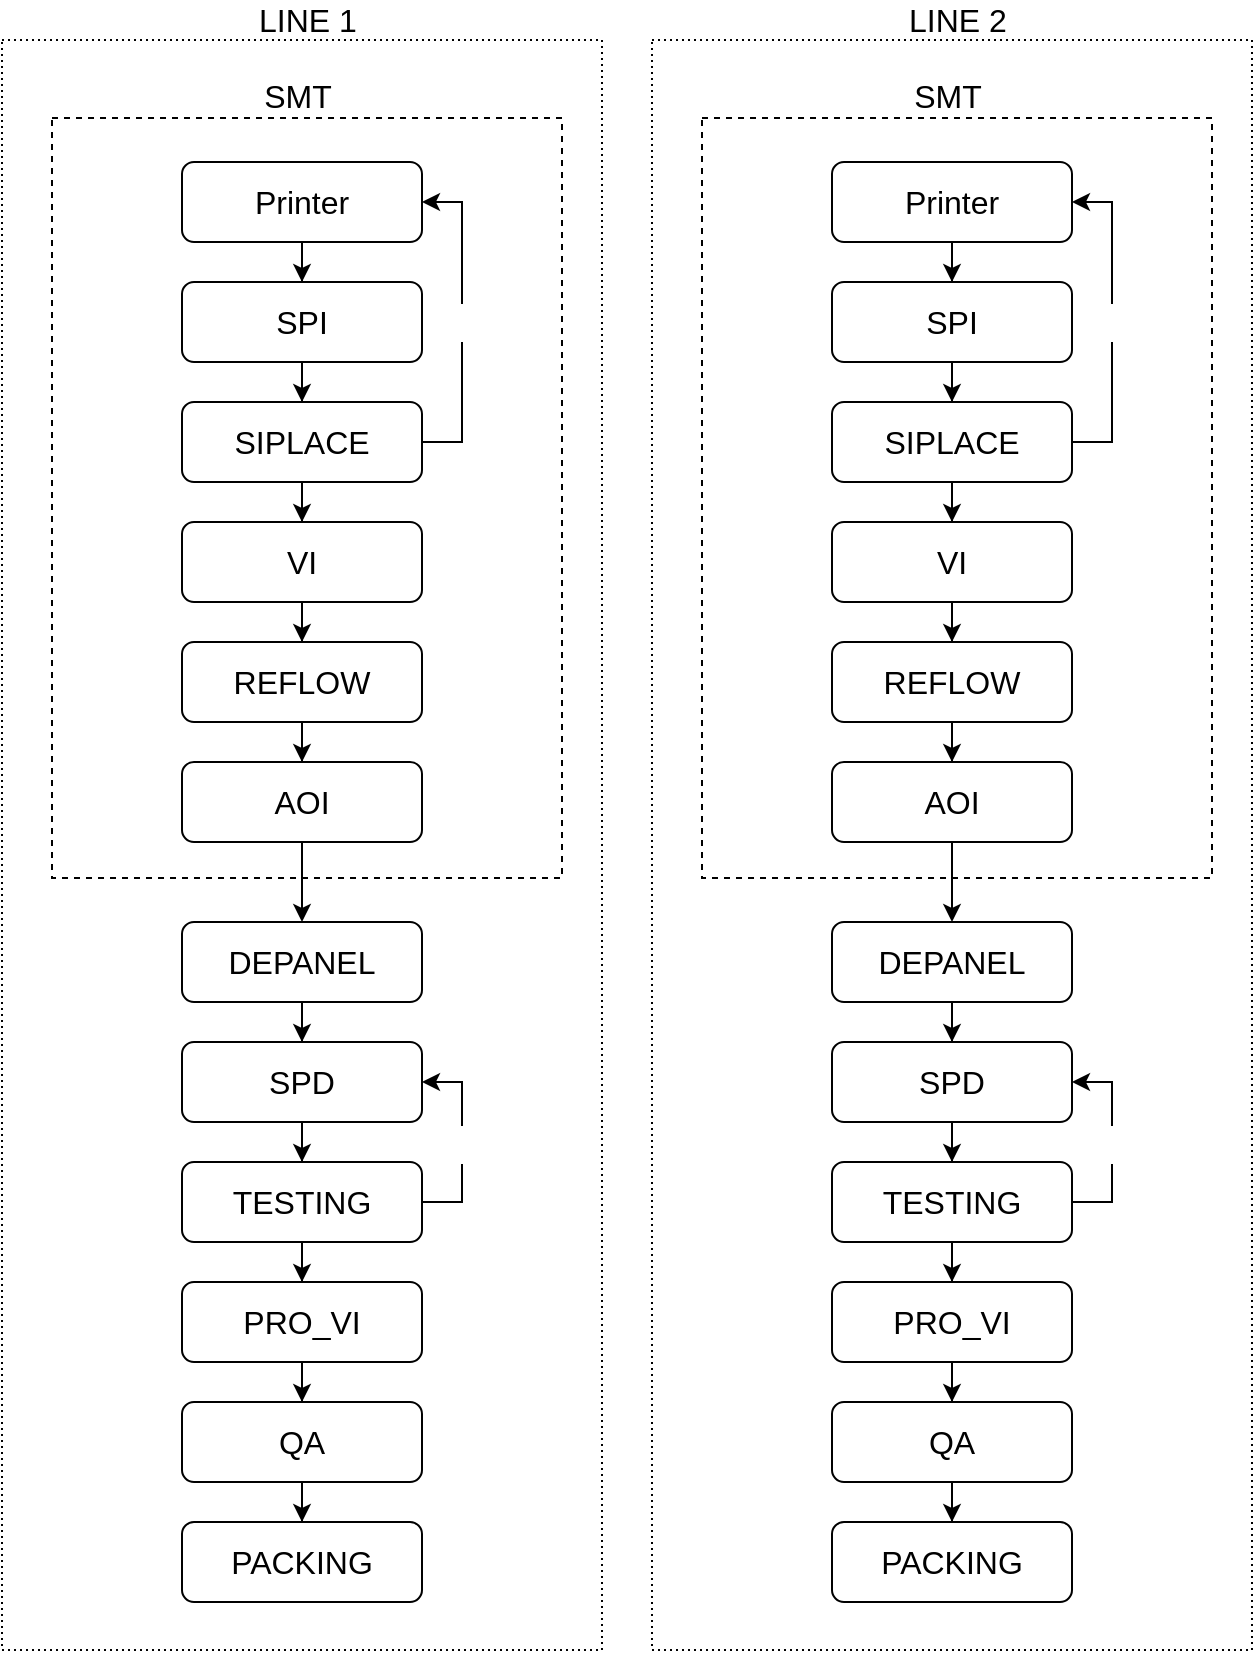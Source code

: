 <mxfile version="14.9.4" type="github" pages="2">
  <diagram id="6duA1uSMdmndYWGt7eCN" name="Route &amp; Lines">
    <mxGraphModel dx="2062" dy="1146" grid="0" gridSize="10" guides="1" tooltips="1" connect="1" arrows="1" fold="1" page="1" pageScale="1" pageWidth="100000" pageHeight="100000" math="0" shadow="0">
      <root>
        <mxCell id="0" />
        <mxCell id="1" parent="0" />
        <mxCell id="z4yi9fR-iadnpEJnsJKe-28" value="" style="rounded=0;whiteSpace=wrap;html=1;dashed=1;fontSize=16;dashPattern=1 2;" vertex="1" parent="1">
          <mxGeometry x="560" y="99" width="300" height="805" as="geometry" />
        </mxCell>
        <mxCell id="z4yi9fR-iadnpEJnsJKe-29" value="" style="rounded=0;whiteSpace=wrap;html=1;dashed=1;" vertex="1" parent="1">
          <mxGeometry x="585" y="138" width="255" height="380" as="geometry" />
        </mxCell>
        <mxCell id="z4yi9fR-iadnpEJnsJKe-30" value="" style="edgeStyle=orthogonalEdgeStyle;rounded=0;orthogonalLoop=1;jettySize=auto;html=1;" edge="1" parent="1" source="z4yi9fR-iadnpEJnsJKe-31" target="z4yi9fR-iadnpEJnsJKe-33">
          <mxGeometry relative="1" as="geometry" />
        </mxCell>
        <mxCell id="z4yi9fR-iadnpEJnsJKe-31" value="Printer" style="rounded=1;whiteSpace=wrap;html=1;fontSize=16;" vertex="1" parent="1">
          <mxGeometry x="650" y="160" width="120" height="40" as="geometry" />
        </mxCell>
        <mxCell id="z4yi9fR-iadnpEJnsJKe-32" value="" style="edgeStyle=orthogonalEdgeStyle;rounded=0;orthogonalLoop=1;jettySize=auto;html=1;" edge="1" parent="1" source="z4yi9fR-iadnpEJnsJKe-33" target="z4yi9fR-iadnpEJnsJKe-35">
          <mxGeometry relative="1" as="geometry" />
        </mxCell>
        <mxCell id="z4yi9fR-iadnpEJnsJKe-33" value="SPI" style="whiteSpace=wrap;html=1;rounded=1;fontSize=16;" vertex="1" parent="1">
          <mxGeometry x="650" y="220" width="120" height="40" as="geometry" />
        </mxCell>
        <mxCell id="z4yi9fR-iadnpEJnsJKe-34" value="" style="edgeStyle=orthogonalEdgeStyle;rounded=0;orthogonalLoop=1;jettySize=auto;html=1;" edge="1" parent="1" source="z4yi9fR-iadnpEJnsJKe-35" target="z4yi9fR-iadnpEJnsJKe-37">
          <mxGeometry relative="1" as="geometry" />
        </mxCell>
        <mxCell id="OaSJKc2FD3M6Q3dSnDNx-2" style="edgeStyle=orthogonalEdgeStyle;rounded=0;orthogonalLoop=1;jettySize=auto;html=1;exitX=1;exitY=0.5;exitDx=0;exitDy=0;entryX=1;entryY=0.5;entryDx=0;entryDy=0;fontSize=16;fontColor=none;" edge="1" parent="1" source="z4yi9fR-iadnpEJnsJKe-35" target="z4yi9fR-iadnpEJnsJKe-31">
          <mxGeometry relative="1" as="geometry" />
        </mxCell>
        <mxCell id="OaSJKc2FD3M6Q3dSnDNx-3" value="&lt;font color=&quot;#ffffff&quot;&gt;Rework&lt;/font&gt;" style="edgeLabel;html=1;align=center;verticalAlign=middle;resizable=0;points=[];fontSize=16;fontColor=none;" vertex="1" connectable="0" parent="OaSJKc2FD3M6Q3dSnDNx-2">
          <mxGeometry x="0.175" relative="1" as="geometry">
            <mxPoint x="13" y="14" as="offset" />
          </mxGeometry>
        </mxCell>
        <mxCell id="z4yi9fR-iadnpEJnsJKe-35" value="SIPLACE" style="whiteSpace=wrap;html=1;rounded=1;fontSize=16;" vertex="1" parent="1">
          <mxGeometry x="650" y="280" width="120" height="40" as="geometry" />
        </mxCell>
        <mxCell id="z4yi9fR-iadnpEJnsJKe-36" value="" style="edgeStyle=orthogonalEdgeStyle;rounded=0;orthogonalLoop=1;jettySize=auto;html=1;" edge="1" parent="1" source="z4yi9fR-iadnpEJnsJKe-37" target="z4yi9fR-iadnpEJnsJKe-39">
          <mxGeometry relative="1" as="geometry" />
        </mxCell>
        <mxCell id="z4yi9fR-iadnpEJnsJKe-37" value="VI" style="whiteSpace=wrap;html=1;rounded=1;fontSize=16;" vertex="1" parent="1">
          <mxGeometry x="650" y="340" width="120" height="40" as="geometry" />
        </mxCell>
        <mxCell id="z4yi9fR-iadnpEJnsJKe-38" value="" style="edgeStyle=orthogonalEdgeStyle;rounded=0;orthogonalLoop=1;jettySize=auto;html=1;" edge="1" parent="1" source="z4yi9fR-iadnpEJnsJKe-39" target="z4yi9fR-iadnpEJnsJKe-41">
          <mxGeometry relative="1" as="geometry" />
        </mxCell>
        <mxCell id="z4yi9fR-iadnpEJnsJKe-39" value="REFLOW" style="whiteSpace=wrap;html=1;rounded=1;fontSize=16;" vertex="1" parent="1">
          <mxGeometry x="650" y="400" width="120" height="40" as="geometry" />
        </mxCell>
        <mxCell id="z4yi9fR-iadnpEJnsJKe-40" value="" style="edgeStyle=orthogonalEdgeStyle;rounded=0;orthogonalLoop=1;jettySize=auto;html=1;" edge="1" parent="1" source="z4yi9fR-iadnpEJnsJKe-41" target="z4yi9fR-iadnpEJnsJKe-44">
          <mxGeometry relative="1" as="geometry" />
        </mxCell>
        <mxCell id="z4yi9fR-iadnpEJnsJKe-41" value="AOI" style="whiteSpace=wrap;html=1;rounded=1;fontSize=16;" vertex="1" parent="1">
          <mxGeometry x="650" y="460" width="120" height="40" as="geometry" />
        </mxCell>
        <mxCell id="z4yi9fR-iadnpEJnsJKe-42" value="SMT" style="text;html=1;strokeColor=none;fillColor=none;align=center;verticalAlign=middle;whiteSpace=wrap;rounded=0;dashed=1;fontSize=16;" vertex="1" parent="1">
          <mxGeometry x="688" y="117" width="40" height="20" as="geometry" />
        </mxCell>
        <mxCell id="z4yi9fR-iadnpEJnsJKe-43" value="" style="edgeStyle=orthogonalEdgeStyle;rounded=0;orthogonalLoop=1;jettySize=auto;html=1;" edge="1" parent="1" source="z4yi9fR-iadnpEJnsJKe-44" target="z4yi9fR-iadnpEJnsJKe-46">
          <mxGeometry relative="1" as="geometry" />
        </mxCell>
        <mxCell id="z4yi9fR-iadnpEJnsJKe-44" value="DEPANEL" style="whiteSpace=wrap;html=1;rounded=1;fontSize=16;" vertex="1" parent="1">
          <mxGeometry x="650" y="540" width="120" height="40" as="geometry" />
        </mxCell>
        <mxCell id="z4yi9fR-iadnpEJnsJKe-45" value="" style="edgeStyle=orthogonalEdgeStyle;rounded=0;orthogonalLoop=1;jettySize=auto;html=1;" edge="1" parent="1" source="z4yi9fR-iadnpEJnsJKe-46" target="z4yi9fR-iadnpEJnsJKe-48">
          <mxGeometry relative="1" as="geometry" />
        </mxCell>
        <mxCell id="z4yi9fR-iadnpEJnsJKe-46" value="SPD" style="whiteSpace=wrap;html=1;rounded=1;fontSize=16;" vertex="1" parent="1">
          <mxGeometry x="650" y="600" width="120" height="40" as="geometry" />
        </mxCell>
        <mxCell id="z4yi9fR-iadnpEJnsJKe-47" value="" style="edgeStyle=orthogonalEdgeStyle;rounded=0;orthogonalLoop=1;jettySize=auto;html=1;" edge="1" parent="1" source="z4yi9fR-iadnpEJnsJKe-48" target="z4yi9fR-iadnpEJnsJKe-50">
          <mxGeometry relative="1" as="geometry" />
        </mxCell>
        <mxCell id="OaSJKc2FD3M6Q3dSnDNx-4" style="edgeStyle=orthogonalEdgeStyle;rounded=0;orthogonalLoop=1;jettySize=auto;html=1;exitX=1;exitY=0.5;exitDx=0;exitDy=0;entryX=1;entryY=0.5;entryDx=0;entryDy=0;fontSize=16;fontColor=none;" edge="1" parent="1" source="z4yi9fR-iadnpEJnsJKe-48" target="z4yi9fR-iadnpEJnsJKe-46">
          <mxGeometry relative="1" as="geometry" />
        </mxCell>
        <mxCell id="OaSJKc2FD3M6Q3dSnDNx-5" value="&lt;font color=&quot;#ffffff&quot;&gt;Rework&lt;/font&gt;" style="edgeLabel;html=1;align=center;verticalAlign=middle;resizable=0;points=[];fontSize=16;fontColor=none;" vertex="1" connectable="0" parent="OaSJKc2FD3M6Q3dSnDNx-4">
          <mxGeometry x="0.32" y="1" relative="1" as="geometry">
            <mxPoint x="21" y="17" as="offset" />
          </mxGeometry>
        </mxCell>
        <mxCell id="z4yi9fR-iadnpEJnsJKe-48" value="TESTING" style="whiteSpace=wrap;html=1;rounded=1;fontSize=16;" vertex="1" parent="1">
          <mxGeometry x="650" y="660" width="120" height="40" as="geometry" />
        </mxCell>
        <mxCell id="z4yi9fR-iadnpEJnsJKe-49" value="" style="edgeStyle=orthogonalEdgeStyle;rounded=0;orthogonalLoop=1;jettySize=auto;html=1;" edge="1" parent="1" source="z4yi9fR-iadnpEJnsJKe-50" target="z4yi9fR-iadnpEJnsJKe-52">
          <mxGeometry relative="1" as="geometry" />
        </mxCell>
        <mxCell id="z4yi9fR-iadnpEJnsJKe-50" value="PRO_VI" style="whiteSpace=wrap;html=1;rounded=1;fontSize=16;" vertex="1" parent="1">
          <mxGeometry x="650" y="720" width="120" height="40" as="geometry" />
        </mxCell>
        <mxCell id="z4yi9fR-iadnpEJnsJKe-51" value="" style="edgeStyle=orthogonalEdgeStyle;rounded=0;orthogonalLoop=1;jettySize=auto;html=1;" edge="1" parent="1" source="z4yi9fR-iadnpEJnsJKe-52" target="z4yi9fR-iadnpEJnsJKe-53">
          <mxGeometry relative="1" as="geometry" />
        </mxCell>
        <mxCell id="z4yi9fR-iadnpEJnsJKe-52" value="QA" style="whiteSpace=wrap;html=1;rounded=1;fontSize=16;" vertex="1" parent="1">
          <mxGeometry x="650" y="780" width="120" height="40" as="geometry" />
        </mxCell>
        <mxCell id="z4yi9fR-iadnpEJnsJKe-53" value="PACKING" style="whiteSpace=wrap;html=1;rounded=1;fontSize=16;" vertex="1" parent="1">
          <mxGeometry x="650" y="840" width="120" height="40" as="geometry" />
        </mxCell>
        <mxCell id="z4yi9fR-iadnpEJnsJKe-54" value="LINE 2" style="text;html=1;strokeColor=none;fillColor=none;align=center;verticalAlign=middle;whiteSpace=wrap;rounded=0;dashed=1;fontSize=16;" vertex="1" parent="1">
          <mxGeometry x="682.5" y="79" width="60" height="20" as="geometry" />
        </mxCell>
        <mxCell id="OaSJKc2FD3M6Q3dSnDNx-6" value="" style="rounded=0;whiteSpace=wrap;html=1;dashed=1;fontSize=16;dashPattern=1 2;" vertex="1" parent="1">
          <mxGeometry x="235" y="99" width="300" height="805" as="geometry" />
        </mxCell>
        <mxCell id="OaSJKc2FD3M6Q3dSnDNx-7" value="" style="rounded=0;whiteSpace=wrap;html=1;dashed=1;" vertex="1" parent="1">
          <mxGeometry x="260" y="138" width="255" height="380" as="geometry" />
        </mxCell>
        <mxCell id="OaSJKc2FD3M6Q3dSnDNx-8" value="" style="edgeStyle=orthogonalEdgeStyle;rounded=0;orthogonalLoop=1;jettySize=auto;html=1;" edge="1" parent="1" source="OaSJKc2FD3M6Q3dSnDNx-9" target="OaSJKc2FD3M6Q3dSnDNx-11">
          <mxGeometry relative="1" as="geometry" />
        </mxCell>
        <mxCell id="OaSJKc2FD3M6Q3dSnDNx-9" value="Printer" style="rounded=1;whiteSpace=wrap;html=1;fontSize=16;" vertex="1" parent="1">
          <mxGeometry x="325" y="160" width="120" height="40" as="geometry" />
        </mxCell>
        <mxCell id="OaSJKc2FD3M6Q3dSnDNx-10" value="" style="edgeStyle=orthogonalEdgeStyle;rounded=0;orthogonalLoop=1;jettySize=auto;html=1;" edge="1" parent="1" source="OaSJKc2FD3M6Q3dSnDNx-11" target="OaSJKc2FD3M6Q3dSnDNx-15">
          <mxGeometry relative="1" as="geometry" />
        </mxCell>
        <mxCell id="OaSJKc2FD3M6Q3dSnDNx-11" value="SPI" style="whiteSpace=wrap;html=1;rounded=1;fontSize=16;" vertex="1" parent="1">
          <mxGeometry x="325" y="220" width="120" height="40" as="geometry" />
        </mxCell>
        <mxCell id="OaSJKc2FD3M6Q3dSnDNx-12" value="" style="edgeStyle=orthogonalEdgeStyle;rounded=0;orthogonalLoop=1;jettySize=auto;html=1;" edge="1" parent="1" source="OaSJKc2FD3M6Q3dSnDNx-15" target="OaSJKc2FD3M6Q3dSnDNx-17">
          <mxGeometry relative="1" as="geometry" />
        </mxCell>
        <mxCell id="OaSJKc2FD3M6Q3dSnDNx-13" style="edgeStyle=orthogonalEdgeStyle;rounded=0;orthogonalLoop=1;jettySize=auto;html=1;exitX=1;exitY=0.5;exitDx=0;exitDy=0;entryX=1;entryY=0.5;entryDx=0;entryDy=0;fontSize=16;fontColor=none;" edge="1" parent="1" source="OaSJKc2FD3M6Q3dSnDNx-15" target="OaSJKc2FD3M6Q3dSnDNx-9">
          <mxGeometry relative="1" as="geometry" />
        </mxCell>
        <mxCell id="OaSJKc2FD3M6Q3dSnDNx-14" value="&lt;font color=&quot;#ffffff&quot;&gt;Rework&lt;/font&gt;" style="edgeLabel;html=1;align=center;verticalAlign=middle;resizable=0;points=[];fontSize=16;fontColor=none;" vertex="1" connectable="0" parent="OaSJKc2FD3M6Q3dSnDNx-13">
          <mxGeometry x="0.175" relative="1" as="geometry">
            <mxPoint x="13" y="14" as="offset" />
          </mxGeometry>
        </mxCell>
        <mxCell id="OaSJKc2FD3M6Q3dSnDNx-15" value="SIPLACE" style="whiteSpace=wrap;html=1;rounded=1;fontSize=16;" vertex="1" parent="1">
          <mxGeometry x="325" y="280" width="120" height="40" as="geometry" />
        </mxCell>
        <mxCell id="OaSJKc2FD3M6Q3dSnDNx-16" value="" style="edgeStyle=orthogonalEdgeStyle;rounded=0;orthogonalLoop=1;jettySize=auto;html=1;" edge="1" parent="1" source="OaSJKc2FD3M6Q3dSnDNx-17" target="OaSJKc2FD3M6Q3dSnDNx-19">
          <mxGeometry relative="1" as="geometry" />
        </mxCell>
        <mxCell id="OaSJKc2FD3M6Q3dSnDNx-17" value="VI" style="whiteSpace=wrap;html=1;rounded=1;fontSize=16;" vertex="1" parent="1">
          <mxGeometry x="325" y="340" width="120" height="40" as="geometry" />
        </mxCell>
        <mxCell id="OaSJKc2FD3M6Q3dSnDNx-18" value="" style="edgeStyle=orthogonalEdgeStyle;rounded=0;orthogonalLoop=1;jettySize=auto;html=1;" edge="1" parent="1" source="OaSJKc2FD3M6Q3dSnDNx-19" target="OaSJKc2FD3M6Q3dSnDNx-21">
          <mxGeometry relative="1" as="geometry" />
        </mxCell>
        <mxCell id="OaSJKc2FD3M6Q3dSnDNx-19" value="REFLOW" style="whiteSpace=wrap;html=1;rounded=1;fontSize=16;" vertex="1" parent="1">
          <mxGeometry x="325" y="400" width="120" height="40" as="geometry" />
        </mxCell>
        <mxCell id="OaSJKc2FD3M6Q3dSnDNx-20" value="" style="edgeStyle=orthogonalEdgeStyle;rounded=0;orthogonalLoop=1;jettySize=auto;html=1;" edge="1" parent="1" source="OaSJKc2FD3M6Q3dSnDNx-21" target="OaSJKc2FD3M6Q3dSnDNx-24">
          <mxGeometry relative="1" as="geometry" />
        </mxCell>
        <mxCell id="OaSJKc2FD3M6Q3dSnDNx-21" value="AOI" style="whiteSpace=wrap;html=1;rounded=1;fontSize=16;" vertex="1" parent="1">
          <mxGeometry x="325" y="460" width="120" height="40" as="geometry" />
        </mxCell>
        <mxCell id="OaSJKc2FD3M6Q3dSnDNx-22" value="SMT" style="text;html=1;strokeColor=none;fillColor=none;align=center;verticalAlign=middle;whiteSpace=wrap;rounded=0;dashed=1;fontSize=16;" vertex="1" parent="1">
          <mxGeometry x="363" y="117" width="40" height="20" as="geometry" />
        </mxCell>
        <mxCell id="OaSJKc2FD3M6Q3dSnDNx-23" value="" style="edgeStyle=orthogonalEdgeStyle;rounded=0;orthogonalLoop=1;jettySize=auto;html=1;" edge="1" parent="1" source="OaSJKc2FD3M6Q3dSnDNx-24" target="OaSJKc2FD3M6Q3dSnDNx-26">
          <mxGeometry relative="1" as="geometry" />
        </mxCell>
        <mxCell id="OaSJKc2FD3M6Q3dSnDNx-24" value="DEPANEL" style="whiteSpace=wrap;html=1;rounded=1;fontSize=16;" vertex="1" parent="1">
          <mxGeometry x="325" y="540" width="120" height="40" as="geometry" />
        </mxCell>
        <mxCell id="OaSJKc2FD3M6Q3dSnDNx-25" value="" style="edgeStyle=orthogonalEdgeStyle;rounded=0;orthogonalLoop=1;jettySize=auto;html=1;" edge="1" parent="1" source="OaSJKc2FD3M6Q3dSnDNx-26" target="OaSJKc2FD3M6Q3dSnDNx-30">
          <mxGeometry relative="1" as="geometry" />
        </mxCell>
        <mxCell id="OaSJKc2FD3M6Q3dSnDNx-26" value="SPD" style="whiteSpace=wrap;html=1;rounded=1;fontSize=16;" vertex="1" parent="1">
          <mxGeometry x="325" y="600" width="120" height="40" as="geometry" />
        </mxCell>
        <mxCell id="OaSJKc2FD3M6Q3dSnDNx-27" value="" style="edgeStyle=orthogonalEdgeStyle;rounded=0;orthogonalLoop=1;jettySize=auto;html=1;" edge="1" parent="1" source="OaSJKc2FD3M6Q3dSnDNx-30" target="OaSJKc2FD3M6Q3dSnDNx-32">
          <mxGeometry relative="1" as="geometry" />
        </mxCell>
        <mxCell id="OaSJKc2FD3M6Q3dSnDNx-28" style="edgeStyle=orthogonalEdgeStyle;rounded=0;orthogonalLoop=1;jettySize=auto;html=1;exitX=1;exitY=0.5;exitDx=0;exitDy=0;entryX=1;entryY=0.5;entryDx=0;entryDy=0;fontSize=16;fontColor=none;" edge="1" parent="1" source="OaSJKc2FD3M6Q3dSnDNx-30" target="OaSJKc2FD3M6Q3dSnDNx-26">
          <mxGeometry relative="1" as="geometry" />
        </mxCell>
        <mxCell id="OaSJKc2FD3M6Q3dSnDNx-29" value="&lt;font color=&quot;#ffffff&quot;&gt;Rework&lt;/font&gt;" style="edgeLabel;html=1;align=center;verticalAlign=middle;resizable=0;points=[];fontSize=16;fontColor=none;" vertex="1" connectable="0" parent="OaSJKc2FD3M6Q3dSnDNx-28">
          <mxGeometry x="0.32" y="1" relative="1" as="geometry">
            <mxPoint x="21" y="17" as="offset" />
          </mxGeometry>
        </mxCell>
        <mxCell id="OaSJKc2FD3M6Q3dSnDNx-30" value="TESTING" style="whiteSpace=wrap;html=1;rounded=1;fontSize=16;" vertex="1" parent="1">
          <mxGeometry x="325" y="660" width="120" height="40" as="geometry" />
        </mxCell>
        <mxCell id="OaSJKc2FD3M6Q3dSnDNx-31" value="" style="edgeStyle=orthogonalEdgeStyle;rounded=0;orthogonalLoop=1;jettySize=auto;html=1;" edge="1" parent="1" source="OaSJKc2FD3M6Q3dSnDNx-32" target="OaSJKc2FD3M6Q3dSnDNx-34">
          <mxGeometry relative="1" as="geometry" />
        </mxCell>
        <mxCell id="OaSJKc2FD3M6Q3dSnDNx-32" value="PRO_VI" style="whiteSpace=wrap;html=1;rounded=1;fontSize=16;" vertex="1" parent="1">
          <mxGeometry x="325" y="720" width="120" height="40" as="geometry" />
        </mxCell>
        <mxCell id="OaSJKc2FD3M6Q3dSnDNx-33" value="" style="edgeStyle=orthogonalEdgeStyle;rounded=0;orthogonalLoop=1;jettySize=auto;html=1;" edge="1" parent="1" source="OaSJKc2FD3M6Q3dSnDNx-34" target="OaSJKc2FD3M6Q3dSnDNx-35">
          <mxGeometry relative="1" as="geometry" />
        </mxCell>
        <mxCell id="OaSJKc2FD3M6Q3dSnDNx-34" value="QA" style="whiteSpace=wrap;html=1;rounded=1;fontSize=16;" vertex="1" parent="1">
          <mxGeometry x="325" y="780" width="120" height="40" as="geometry" />
        </mxCell>
        <mxCell id="OaSJKc2FD3M6Q3dSnDNx-35" value="PACKING" style="whiteSpace=wrap;html=1;rounded=1;fontSize=16;" vertex="1" parent="1">
          <mxGeometry x="325" y="840" width="120" height="40" as="geometry" />
        </mxCell>
        <mxCell id="OaSJKc2FD3M6Q3dSnDNx-36" value="LINE 1" style="text;html=1;strokeColor=none;fillColor=none;align=center;verticalAlign=middle;whiteSpace=wrap;rounded=0;dashed=1;fontSize=16;" vertex="1" parent="1">
          <mxGeometry x="357.5" y="79" width="60" height="20" as="geometry" />
        </mxCell>
      </root>
    </mxGraphModel>
  </diagram>
  <diagram id="d906zBtjWqWZmlAAoWmq" name="WO LOT PANEL PIECE">
    <mxGraphModel dx="2062" dy="1146" grid="0" gridSize="10" guides="1" tooltips="1" connect="1" arrows="1" fold="1" page="1" pageScale="1" pageWidth="100000" pageHeight="100000" math="0" shadow="0">
      <root>
        <mxCell id="wUC67vCHg1ev2IUdutJq-0" />
        <mxCell id="wUC67vCHg1ev2IUdutJq-1" parent="wUC67vCHg1ev2IUdutJq-0" />
        <mxCell id="wUC67vCHg1ev2IUdutJq-4" value="" style="edgeStyle=orthogonalEdgeStyle;rounded=0;orthogonalLoop=1;jettySize=auto;html=1;fontSize=16;" edge="1" parent="wUC67vCHg1ev2IUdutJq-1" source="wUC67vCHg1ev2IUdutJq-2" target="wUC67vCHg1ev2IUdutJq-3">
          <mxGeometry relative="1" as="geometry" />
        </mxCell>
        <mxCell id="wUC67vCHg1ev2IUdutJq-28" value="&lt;font color=&quot;#ffffff&quot; style=&quot;font-size: 18px&quot;&gt;Split&lt;/font&gt;" style="edgeLabel;html=1;align=center;verticalAlign=middle;resizable=0;points=[];fontSize=16;fontColor=none;" vertex="1" connectable="0" parent="wUC67vCHg1ev2IUdutJq-4">
          <mxGeometry x="-0.262" relative="1" as="geometry">
            <mxPoint x="12" as="offset" />
          </mxGeometry>
        </mxCell>
        <mxCell id="wUC67vCHg1ev2IUdutJq-2" value="SMT" style="rounded=1;whiteSpace=wrap;html=1;fontSize=16;" vertex="1" parent="wUC67vCHg1ev2IUdutJq-1">
          <mxGeometry x="150" y="190" width="340" height="60" as="geometry" />
        </mxCell>
        <mxCell id="wUC67vCHg1ev2IUdutJq-3" value="DEPANEL" style="rounded=1;whiteSpace=wrap;html=1;fontSize=16;" vertex="1" parent="wUC67vCHg1ev2IUdutJq-1">
          <mxGeometry x="620" y="190" width="340" height="60" as="geometry" />
        </mxCell>
        <mxCell id="wUC67vCHg1ev2IUdutJq-8" value="Lot" style="swimlane;fontSize=16;" vertex="1" parent="wUC67vCHg1ev2IUdutJq-1">
          <mxGeometry x="170" y="280" width="300" height="220" as="geometry" />
        </mxCell>
        <mxCell id="wUC67vCHg1ev2IUdutJq-9" value="Panel 1" style="rounded=0;whiteSpace=wrap;html=1;fontSize=16;" vertex="1" parent="wUC67vCHg1ev2IUdutJq-8">
          <mxGeometry x="20" y="50" width="120" height="60" as="geometry" />
        </mxCell>
        <mxCell id="wUC67vCHg1ev2IUdutJq-10" value="Panel 2" style="rounded=0;whiteSpace=wrap;html=1;fontSize=16;" vertex="1" parent="wUC67vCHg1ev2IUdutJq-8">
          <mxGeometry x="160" y="50" width="120" height="60" as="geometry" />
        </mxCell>
        <mxCell id="wUC67vCHg1ev2IUdutJq-11" value="Panel 3" style="rounded=0;whiteSpace=wrap;html=1;fontSize=16;" vertex="1" parent="wUC67vCHg1ev2IUdutJq-8">
          <mxGeometry x="20" y="130" width="120" height="60" as="geometry" />
        </mxCell>
        <mxCell id="wUC67vCHg1ev2IUdutJq-20" value="&lt;span style=&quot;color: rgb(240 , 240 , 240) ; font-family: &amp;#34;helvetica&amp;#34; ; font-style: normal ; font-weight: 400 ; letter-spacing: normal ; text-align: center ; text-indent: 0px ; text-transform: none ; word-spacing: 0px ; background-color: rgb(42 , 42 , 42) ; display: inline ; float: none&quot;&gt;&lt;font style=&quot;font-size: 22px&quot;&gt;…&lt;/font&gt;&lt;/span&gt;" style="text;whiteSpace=wrap;html=1;fontSize=16;fontColor=none;" vertex="1" parent="wUC67vCHg1ev2IUdutJq-8">
          <mxGeometry x="190" y="145" width="80" height="30" as="geometry" />
        </mxCell>
        <mxCell id="wUC67vCHg1ev2IUdutJq-21" value="&lt;font style=&quot;font-size: 16px&quot; color=&quot;#ffffff&quot;&gt;PIECE 1&lt;/font&gt;" style="rounded=0;whiteSpace=wrap;html=1;sketch=0;fontSize=24;fontColor=none;" vertex="1" parent="wUC67vCHg1ev2IUdutJq-1">
          <mxGeometry x="630" y="320" width="120" height="30" as="geometry" />
        </mxCell>
        <mxCell id="wUC67vCHg1ev2IUdutJq-24" value="&lt;font style=&quot;font-size: 16px&quot; color=&quot;#ffffff&quot;&gt;PIECE 2&lt;/font&gt;" style="rounded=0;whiteSpace=wrap;html=1;sketch=0;fontSize=24;fontColor=none;" vertex="1" parent="wUC67vCHg1ev2IUdutJq-1">
          <mxGeometry x="630" y="360" width="120" height="30" as="geometry" />
        </mxCell>
        <mxCell id="wUC67vCHg1ev2IUdutJq-29" value="&lt;font style=&quot;font-size: 16px&quot; color=&quot;#ffffff&quot;&gt;PIECE 3&lt;/font&gt;" style="rounded=0;whiteSpace=wrap;html=1;sketch=0;fontSize=24;fontColor=none;" vertex="1" parent="wUC67vCHg1ev2IUdutJq-1">
          <mxGeometry x="770" y="320" width="120" height="30" as="geometry" />
        </mxCell>
        <mxCell id="wUC67vCHg1ev2IUdutJq-30" value="&lt;font style=&quot;font-size: 16px&quot; color=&quot;#ffffff&quot;&gt;PIECE 4&lt;/font&gt;" style="rounded=0;whiteSpace=wrap;html=1;sketch=0;fontSize=24;fontColor=none;" vertex="1" parent="wUC67vCHg1ev2IUdutJq-1">
          <mxGeometry x="770" y="360" width="120" height="30" as="geometry" />
        </mxCell>
        <mxCell id="wUC67vCHg1ev2IUdutJq-31" value="&lt;font style=&quot;font-size: 16px&quot; color=&quot;#ffffff&quot;&gt;PIECE 5&lt;/font&gt;" style="rounded=0;whiteSpace=wrap;html=1;sketch=0;fontSize=24;fontColor=none;" vertex="1" parent="wUC67vCHg1ev2IUdutJq-1">
          <mxGeometry x="630" y="420" width="120" height="30" as="geometry" />
        </mxCell>
        <mxCell id="wUC67vCHg1ev2IUdutJq-32" value="&lt;font style=&quot;font-size: 16px&quot; color=&quot;#ffffff&quot;&gt;PIECE 6&lt;/font&gt;" style="rounded=0;whiteSpace=wrap;html=1;sketch=0;fontSize=24;fontColor=none;" vertex="1" parent="wUC67vCHg1ev2IUdutJq-1">
          <mxGeometry x="630" y="460" width="120" height="30" as="geometry" />
        </mxCell>
      </root>
    </mxGraphModel>
  </diagram>
</mxfile>
